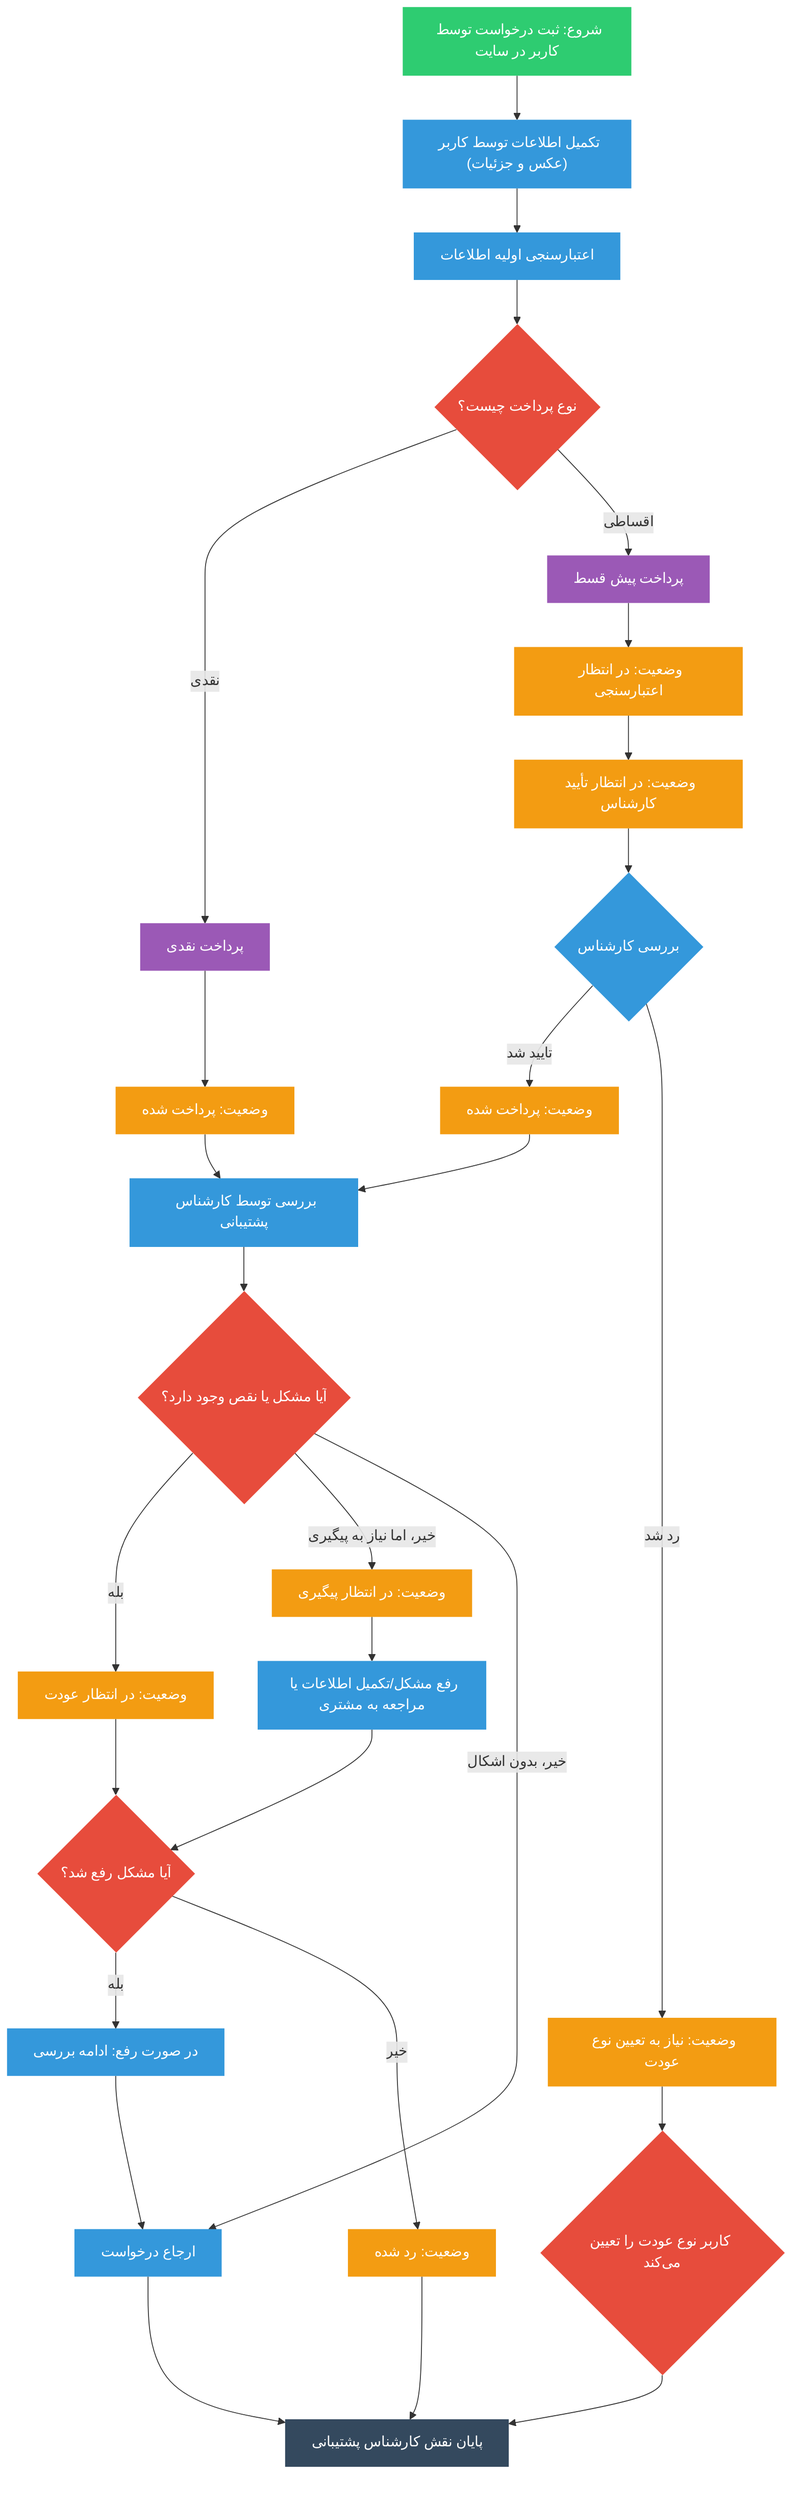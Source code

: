 flowchart TD
    A["شروع: ثبت درخواست توسط کاربر در سایت"] --> B["تکمیل اطلاعات توسط کاربر (عکس و جزئیات)"]
    B --> C["اعتبارسنجی اولیه اطلاعات"]
    C --> D{"نوع پرداخت چیست؟"}
    D -- نقدی --> E["پرداخت نقدی"]
    E --> F["وضعیت: پرداخت شده"]
    F --> O["بررسی توسط کارشناس پشتیبانی"]
    D -- اقساطی --> G["پرداخت پیش قسط"]
    G --> H["وضعیت: در انتظار اعتبارسنجی"]
    H --> I["وضعیت: در انتظار تأیید کارشناس"]
    I --> J{"بررسی کارشناس"}
    J -- تایید شد --> K["وضعیت: پرداخت شده"]
    K --> O
    J -- رد شد --> L["وضعیت: نیاز به تعیین نوع عودت"]
    L --> M{"کاربر نوع عودت را تعیین می‌کند"}
    O --> P{"آیا مشکل یا نقص وجود دارد؟"}
    P -- بله --> Q["وضعیت: در انتظار عودت"]
    P -- خیر، اما نیاز به پیگیری --> R["وضعیت: در انتظار پیگیری"]
    P -- خیر، بدون اشکال --> W["ارجاع درخواست"]
    Q --> T{"آیا مشکل رفع شد؟"}
    R --> S["رفع مشکل/تکمیل اطلاعات یا مراجعه به مشتری"]
    S --> T
    T -- بله --> V["در صورت رفع: ادامه بررسی"]
    V --> W
    T -- خیر --> U["وضعیت: رد شده"]
    U --> X["پایان نقش کارشناس پشتیبانی"]
    M --> X
    W --> X

    classDef start fill:#2ecc71,color:white,stroke-width:0
    classDef process fill:#3498db,color:white,stroke-width:0
    classDef decision fill:#e74c3c,color:white,stroke-width:0
    classDef status fill:#f39c12,color:white,stroke-width:0
    classDef payment fill:#9b59b6,color:white,stroke-width:0
    classDef endNode fill:#34495e,color:white,stroke-width:0

    A:::start
    B:::process
    C:::process
    D:::decision
    E:::payment
    F:::status
    O:::process
    G:::payment
    H:::status
    I:::status
    J:::process
    K:::status
    L:::status
    M:::decision
    P:::decision
    Q:::status
    R:::status
    W:::process
    T:::decision
    S:::process
    V:::process
    U:::status
    X:::endNode